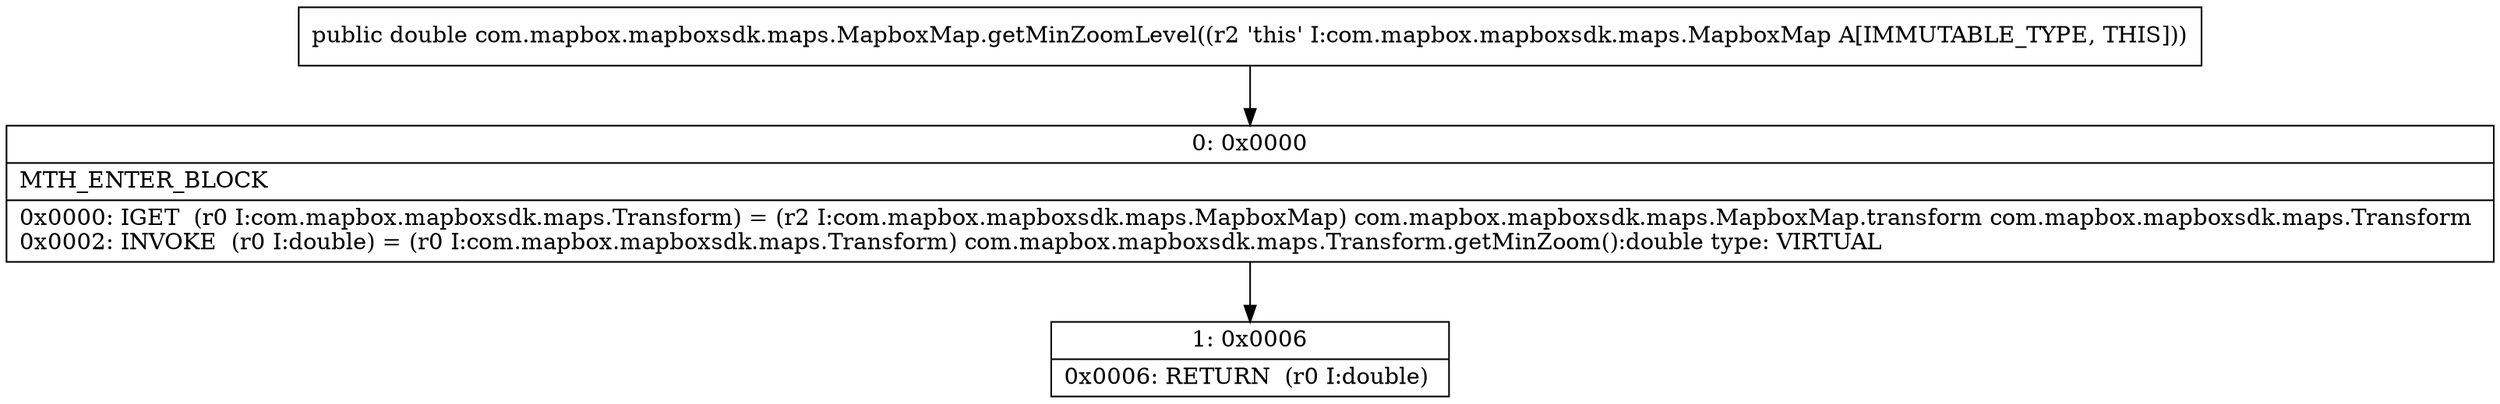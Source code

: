 digraph "CFG forcom.mapbox.mapboxsdk.maps.MapboxMap.getMinZoomLevel()D" {
Node_0 [shape=record,label="{0\:\ 0x0000|MTH_ENTER_BLOCK\l|0x0000: IGET  (r0 I:com.mapbox.mapboxsdk.maps.Transform) = (r2 I:com.mapbox.mapboxsdk.maps.MapboxMap) com.mapbox.mapboxsdk.maps.MapboxMap.transform com.mapbox.mapboxsdk.maps.Transform \l0x0002: INVOKE  (r0 I:double) = (r0 I:com.mapbox.mapboxsdk.maps.Transform) com.mapbox.mapboxsdk.maps.Transform.getMinZoom():double type: VIRTUAL \l}"];
Node_1 [shape=record,label="{1\:\ 0x0006|0x0006: RETURN  (r0 I:double) \l}"];
MethodNode[shape=record,label="{public double com.mapbox.mapboxsdk.maps.MapboxMap.getMinZoomLevel((r2 'this' I:com.mapbox.mapboxsdk.maps.MapboxMap A[IMMUTABLE_TYPE, THIS])) }"];
MethodNode -> Node_0;
Node_0 -> Node_1;
}

